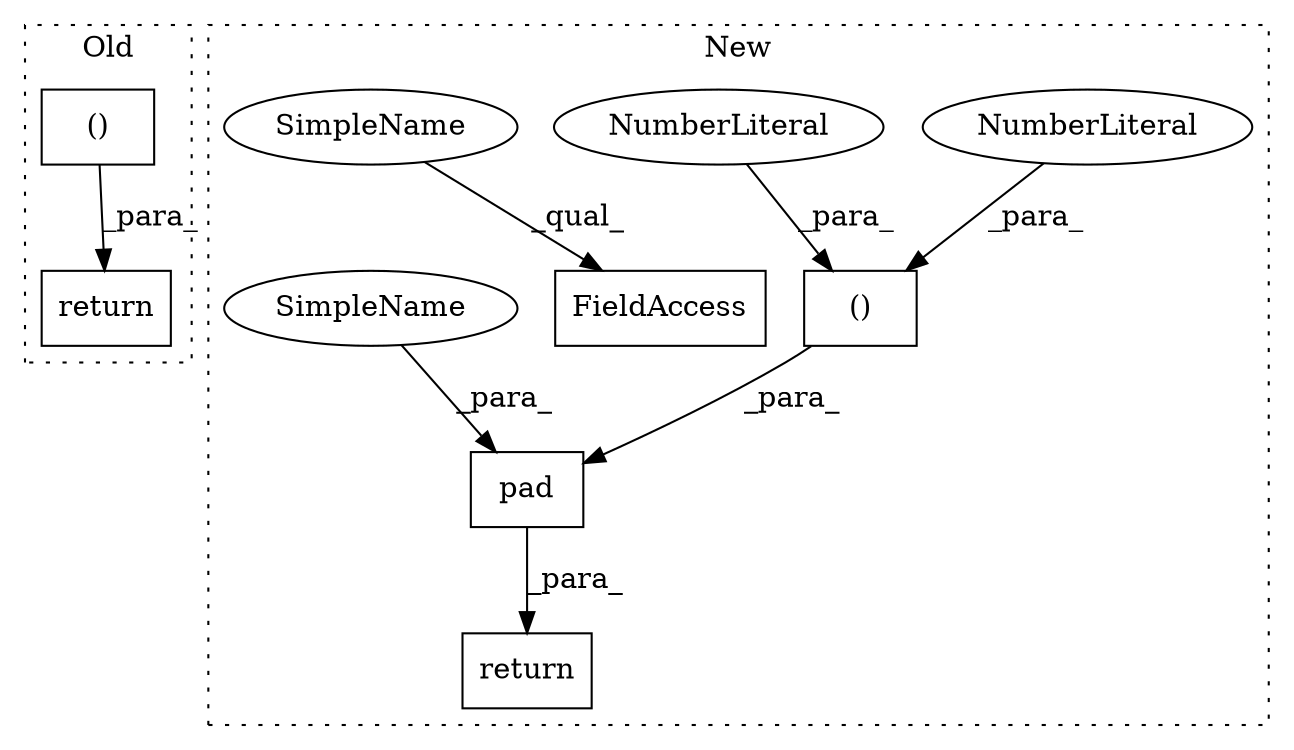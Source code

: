 digraph G {
subgraph cluster0 {
1 [label="return" a="41" s="1288" l="12" shape="box"];
7 [label="()" a="106" s="768" l="65" shape="box"];
label = "Old";
style="dotted";
}
subgraph cluster1 {
2 [label="pad" a="32" s="1007,1035" l="4,1" shape="box"];
3 [label="()" a="106" s="835" l="15" shape="box"];
4 [label="NumberLiteral" a="34" s="835" l="1" shape="ellipse"];
5 [label="NumberLiteral" a="34" s="849" l="1" shape="ellipse"];
6 [label="return" a="41" s="1042" l="12" shape="box"];
8 [label="FieldAccess" a="22" s="629" l="9" shape="box"];
9 [label="SimpleName" a="42" s="629" l="3" shape="ellipse"];
10 [label="SimpleName" a="42" s="1011" l="3" shape="ellipse"];
label = "New";
style="dotted";
}
2 -> 6 [label="_para_"];
3 -> 2 [label="_para_"];
4 -> 3 [label="_para_"];
5 -> 3 [label="_para_"];
7 -> 1 [label="_para_"];
9 -> 8 [label="_qual_"];
10 -> 2 [label="_para_"];
}